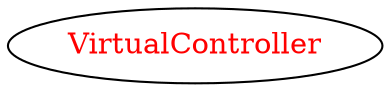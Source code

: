 digraph dependencyGraph {
 concentrate=true;
 ranksep="2.0";
 rankdir="LR"; 
 splines="ortho";
"VirtualController" [fontcolor="red"];
}